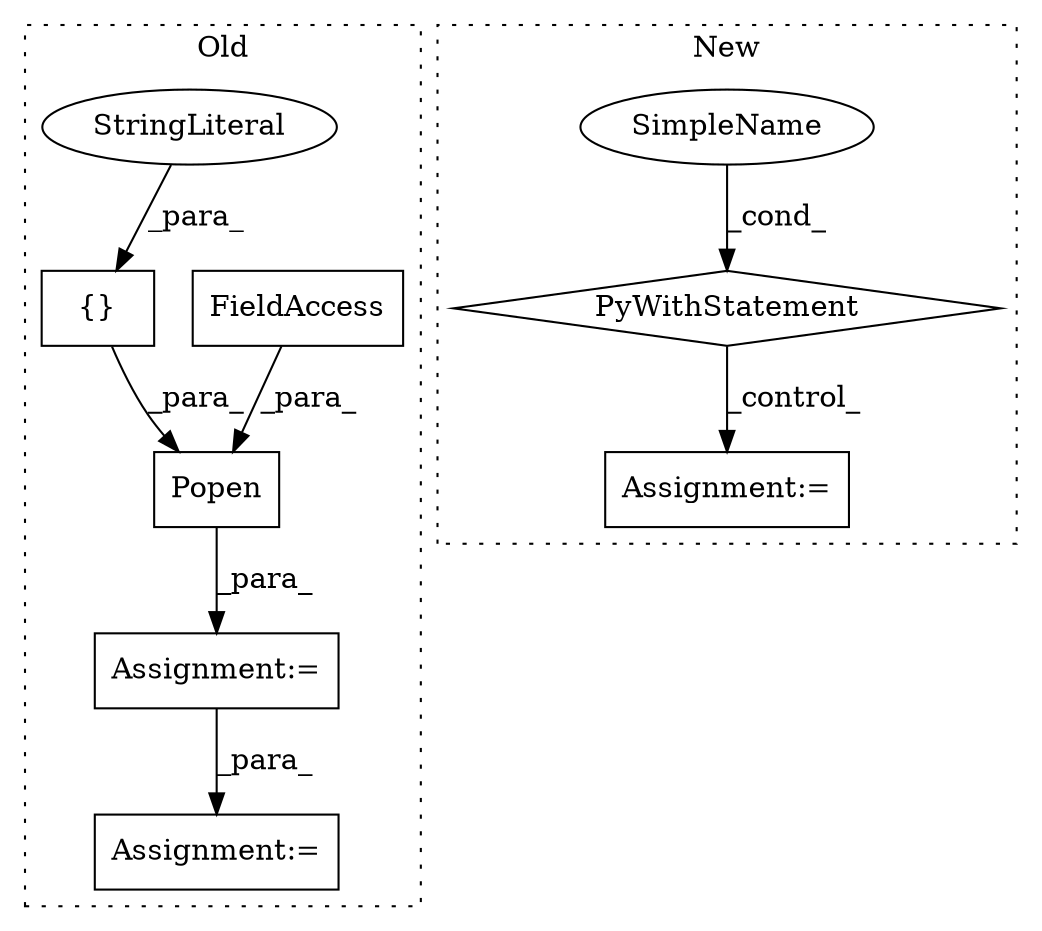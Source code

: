 digraph G {
subgraph cluster0 {
1 [label="Popen" a="32" s="3055,3257" l="6,1" shape="box"];
5 [label="Assignment:=" a="7" s="3043" l="1" shape="box"];
6 [label="FieldAccess" a="22" s="3242" l="15" shape="box"];
7 [label="Assignment:=" a="7" s="3309" l="1" shape="box"];
8 [label="{}" a="4" s="3073,3240" l="1,1" shape="box"];
9 [label="StringLiteral" a="45" s="3178" l="62" shape="ellipse"];
label = "Old";
style="dotted";
}
subgraph cluster1 {
2 [label="PyWithStatement" a="104" s="2208,2245" l="10,2" shape="diamond"];
3 [label="Assignment:=" a="7" s="2794" l="1" shape="box"];
4 [label="SimpleName" a="42" s="" l="" shape="ellipse"];
label = "New";
style="dotted";
}
1 -> 5 [label="_para_"];
2 -> 3 [label="_control_"];
4 -> 2 [label="_cond_"];
5 -> 7 [label="_para_"];
6 -> 1 [label="_para_"];
8 -> 1 [label="_para_"];
9 -> 8 [label="_para_"];
}